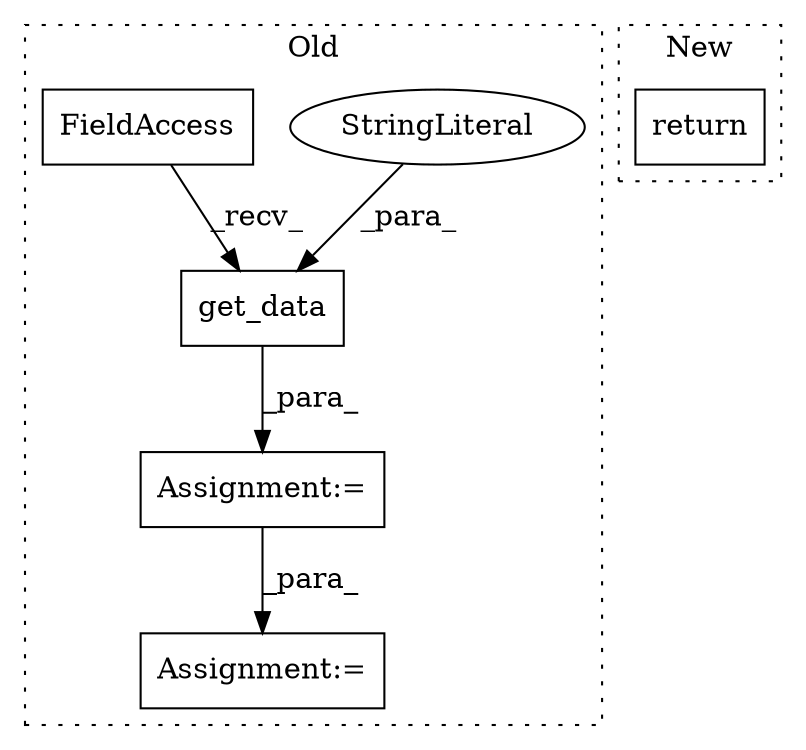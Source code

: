 digraph G {
subgraph cluster0 {
1 [label="get_data" a="32" s="447,493" l="9,1" shape="box"];
3 [label="Assignment:=" a="7" s="430" l="1" shape="box"];
4 [label="Assignment:=" a="7" s="521" l="1" shape="box"];
5 [label="StringLiteral" a="45" s="456" l="37" shape="ellipse"];
6 [label="FieldAccess" a="22" s="432" l="14" shape="box"];
label = "Old";
style="dotted";
}
subgraph cluster1 {
2 [label="return" a="41" s="283" l="7" shape="box"];
label = "New";
style="dotted";
}
1 -> 3 [label="_para_"];
3 -> 4 [label="_para_"];
5 -> 1 [label="_para_"];
6 -> 1 [label="_recv_"];
}